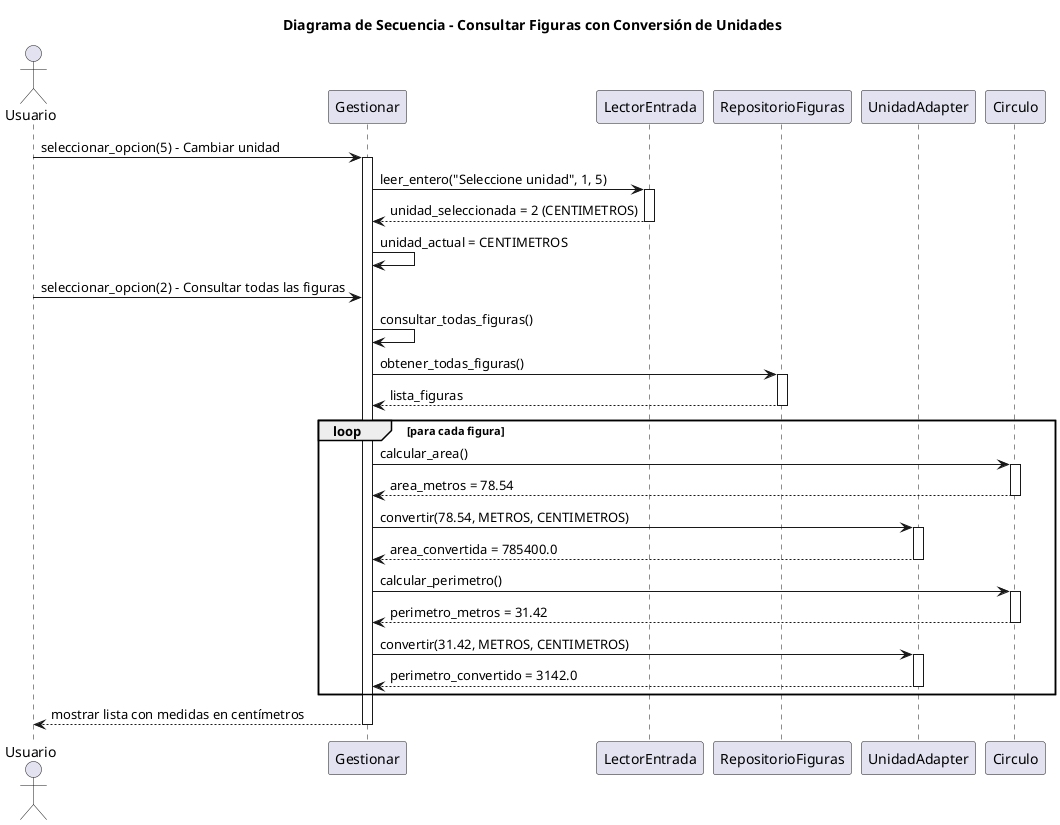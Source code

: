 @startuml SecuenciaConsultarUnidades
title Diagrama de Secuencia - Consultar Figuras con Conversión de Unidades

actor Usuario as U
participant "Gestionar" as G
participant "LectorEntrada" as LE
participant "RepositorioFiguras" as RF
participant "UnidadAdapter" as UA
participant "Circulo" as C

U -> G : seleccionar_opcion(5) - Cambiar unidad
activate G

G -> LE : leer_entero("Seleccione unidad", 1, 5)
activate LE
LE --> G : unidad_seleccionada = 2 (CENTIMETROS)
deactivate LE

G -> G : unidad_actual = CENTIMETROS

U -> G : seleccionar_opcion(2) - Consultar todas las figuras
G -> G : consultar_todas_figuras()

G -> RF : obtener_todas_figuras()
activate RF
RF --> G : lista_figuras
deactivate RF

loop para cada figura
    G -> C : calcular_area()
    activate C
    C --> G : area_metros = 78.54
    deactivate C
    
    G -> UA : convertir(78.54, METROS, CENTIMETROS)
    activate UA
    UA --> G : area_convertida = 785400.0
    deactivate UA
    
    G -> C : calcular_perimetro()
    activate C
    C --> G : perimetro_metros = 31.42
    deactivate C
    
    G -> UA : convertir(31.42, METROS, CENTIMETROS)
    activate UA
    UA --> G : perimetro_convertido = 3142.0
    deactivate UA
end

G --> U : mostrar lista con medidas en centímetros

deactivate G

@enduml
